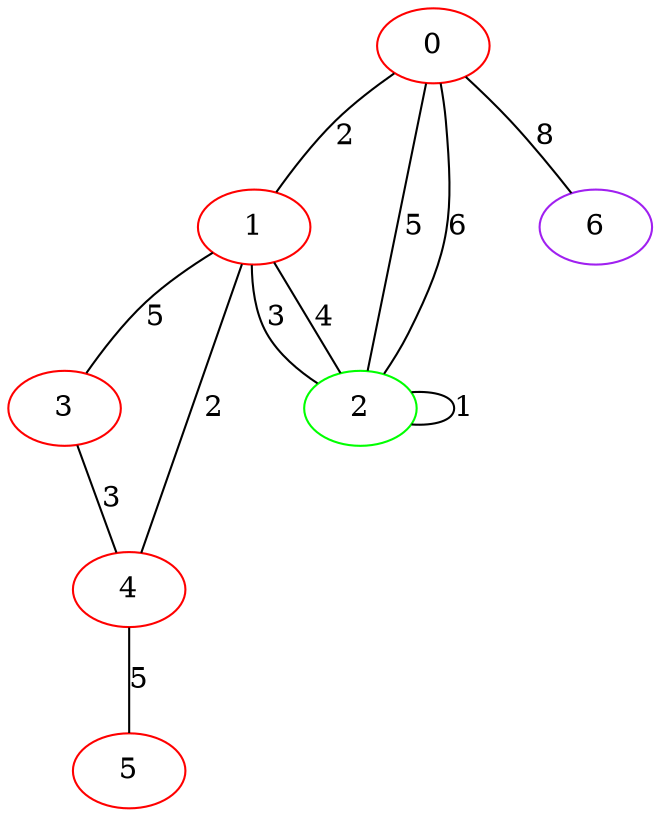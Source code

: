 graph "" {
0 [color=red, weight=1];
1 [color=red, weight=1];
2 [color=green, weight=2];
3 [color=red, weight=1];
4 [color=red, weight=1];
5 [color=red, weight=1];
6 [color=purple, weight=4];
0 -- 1  [key=0, label=2];
0 -- 2  [key=0, label=5];
0 -- 2  [key=1, label=6];
0 -- 6  [key=0, label=8];
1 -- 2  [key=0, label=3];
1 -- 2  [key=1, label=4];
1 -- 3  [key=0, label=5];
1 -- 4  [key=0, label=2];
2 -- 2  [key=0, label=1];
3 -- 4  [key=0, label=3];
4 -- 5  [key=0, label=5];
}
